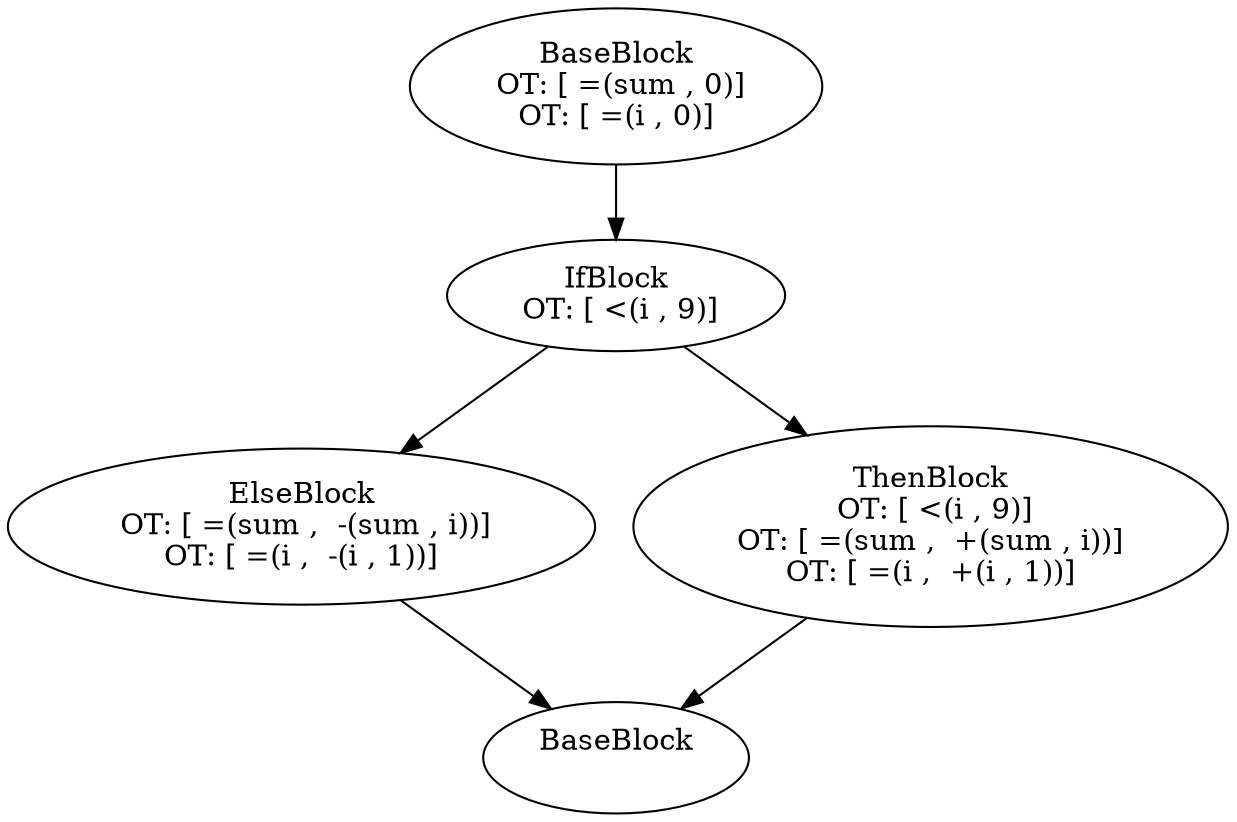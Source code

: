 digraph G {
    n000002377810AC50 [label="BaseBlock\n OT: [ =(sum , 0)]
OT: [ =(i , 0)]
"]
    n000002377810AC50 -> n000002377810ABE0
    n000002377810ABE0 [label="IfBlock\n OT: [ <(i , 9)]
"]
    n000002377810AF60 [label="ElseBlock\n OT: [ =(sum ,  -(sum , i))]
OT: [ =(i ,  -(i , 1))]
"]
    n000002377810A9B0 [label="ThenBlock\n OT: [ <(i , 9)]
OT: [ =(sum ,  +(sum , i))]
OT: [ =(i ,  +(i , 1))]
"]
    n000002377810ABE0 -> n000002377810AF60
    n000002377810AF60 -> n000002377810A550
    n000002377810ABE0 -> n000002377810A9B0
    n000002377810A9B0 -> n000002377810A550
    n000002377810A550 [label="BaseBlock\n "]
}
